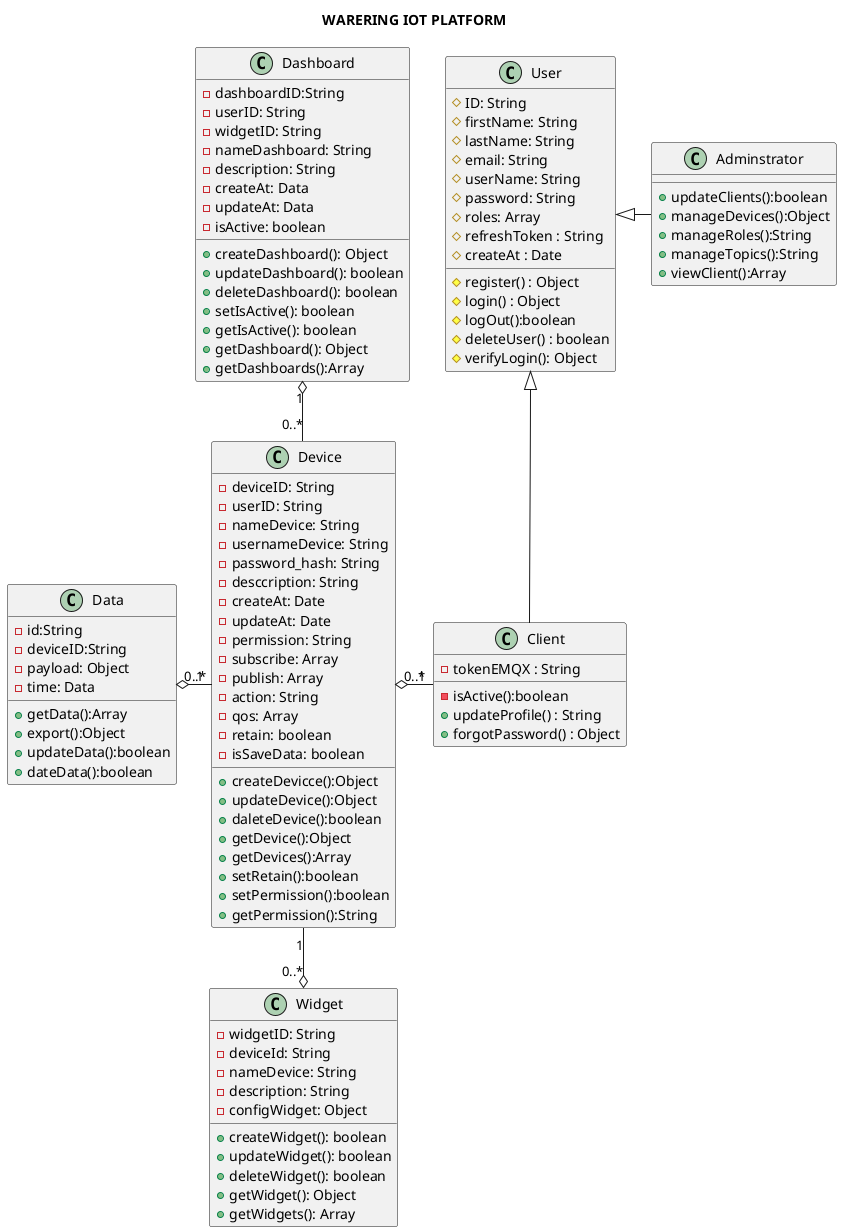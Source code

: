 @startuml
title WARERING IOT PLATFORM
' scale 1.5
skinparam width 500
'scale 1.5 | scale 200 width | scale 100 height | scale [max] 200x100
class User{
  # ID: String
  # firstName: String
  # lastName: String
  # email: String
  # userName: String
  # password: String
  # roles: Array
  # refreshToken : String
  # createAt : Date
  # register() : Object
  # login() : Object
  # logOut():boolean
  # deleteUser() : boolean
  # verifyLogin(): Object
}
class Adminstrator{
  + updateClients():boolean
  + manageDevices():Object
  + manageRoles():String
  + manageTopics():String
  + viewClient():Array
}
class Client{
  - tokenEMQX : String
  - isActive():boolean
  + updateProfile() : String
  + forgotPassword() : Object
  
}
class Device{
  - deviceID: String
  - userID: String
  - nameDevice: String
  - usernameDevice: String
  - password_hash: String
  - desccription: String
  - createAt: Date
  - updateAt: Date
  ' การกำหนดการอนุญาต deny or allow
  - permission: String
  ' กำหนด subscribe ,publish เช่น "topics": ["t/1",.....]
  - subscribe: Array
  - publish: Array
  ' การกำหนดใน action publish, subscribe, or all
  - action: String
  ' Quality of Service คุณภาพในการส่ง
  - qos: Array
  ' ส่งข้อความล่าสุดเมื่อ clinet เชื่อมต่อ
  - retain: boolean
  - isSaveData: boolean

  + createDevicce():Object
  + updateDevice():Object
  + daleteDevice():boolean
  + getDevice():Object
  + getDevices():Array
  + setRetain():boolean
  + setPermission():boolean
  + getPermission():String
}
class Widget{
  - widgetID: String
  - deviceId: String
  - nameDevice: String
  - description: String
  - configWidget: Object
  + createWidget(): boolean
  + updateWidget(): boolean
  + deleteWidget(): boolean
  + getWidget(): Object
  + getWidgets(): Array
}
class Data{
  - id:String
  - deviceID:String
  - payload: Object
  - time: Data
  + getData():Array
  + export():Object
  + updateData():boolean
  + dateData():boolean
}
class Dashboard{
  - dashboardID:String
  - userID: String
  - widgetID: String
  - nameDashboard: String
  - description: String
  - createAt: Data
  - updateAt: Data
  - isActive: boolean
  + createDashboard(): Object
  + updateDashboard(): boolean
  + deleteDashboard(): boolean
  + setIsActive(): boolean
  + getIsActive(): boolean
  + getDashboard(): Object
  + getDashboards():Array
}

' Association ระบุ class นั้นมีความสัมพันธ์กัน
' Aggregation หายไปแต่ยังทํางานได้ ต่างคนต่างอยู่กันได้
' Composition ถ้าคลาสหนึ่งหายไป อีกคลาสหนึ่งจะอยู่ไม่ได้
' Dependency ขึ้นตรงอีกคลาสหนึ่ง เปลี่ยนแปลงไปตามคลาสที่พึ่งพา
' Generalization สืบทอดคุณสมบัติ
' Reallization สืบทอดจาก interface

' class Adminstrator สืบทอดคุณสมบัติของ class User 
User <|-right- Adminstrator
' class Client สืบทอดคุณสมบัติของ class User
User <|-down- Client
' ภายใน Device มี Client ประกอบอยู่ 1 , 0..many
Client "1" -left-o "0..*" Device 
' ภายใน Dashboard มี Client ประกอบอยู่ 1, 0..many
' Client "1" -right-o "0..*" Dashboard
' ภายใน Dashboard มี Widget ประกอบอยู่ ไม่มีหรือมีแค่ 1, 0..many
Dashboard "1" o-- "0..*" Device
' ภายใน Widget มี Device ประกอบอยู่ 1, 0..many
Device "1" --o "0..*" Widget
' ภายใน Data มี Device ประกอบอยู่ 1, 0..many
Device "1" -left-o "0..*" Data


@enduml